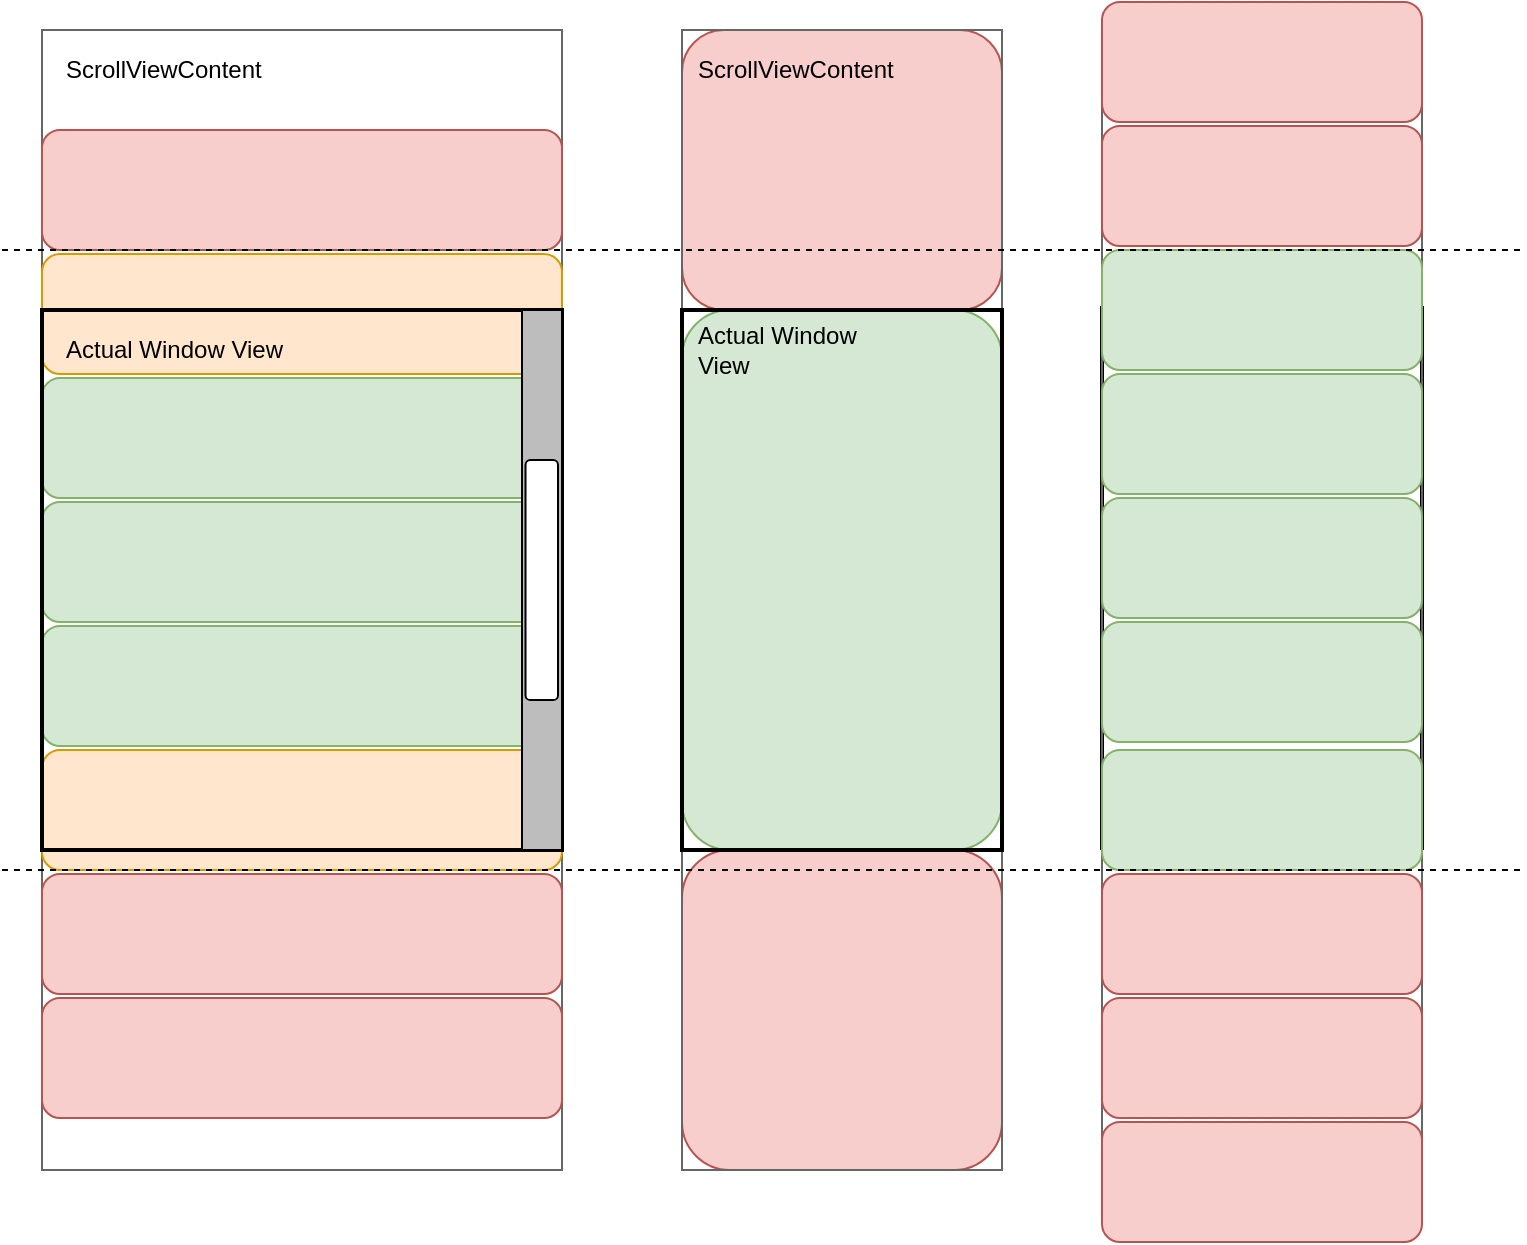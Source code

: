 <mxfile>
    <diagram id="NIw_FQb0Eef6lGzpP2gn" name="ページ1">
        <mxGraphModel dx="479" dy="927" grid="1" gridSize="10" guides="1" tooltips="1" connect="1" arrows="1" fold="1" page="1" pageScale="1" pageWidth="827" pageHeight="1169" math="0" shadow="0">
            <root>
                <mxCell id="0"/>
                <mxCell id="1" parent="0"/>
                <mxCell id="44" value="" style="whiteSpace=wrap;html=1;fillColor=none;strokeWidth=2;editable=1;" vertex="1" parent="1">
                    <mxGeometry x="570" y="439" width="160" height="270" as="geometry"/>
                </mxCell>
                <mxCell id="42" value="" style="whiteSpace=wrap;html=1;strokeColor=#666666;fontColor=#333333;fillColor=none;" vertex="1" parent="1">
                    <mxGeometry x="570" y="299" width="160" height="570" as="geometry"/>
                </mxCell>
                <mxCell id="2" value="" style="whiteSpace=wrap;html=1;strokeColor=#666666;fontColor=#333333;" parent="1" vertex="1">
                    <mxGeometry x="40" y="300" width="260" height="570" as="geometry"/>
                </mxCell>
                <mxCell id="17" value="" style="group" parent="1" vertex="1" connectable="0">
                    <mxGeometry x="40" y="350" width="260" height="494" as="geometry"/>
                </mxCell>
                <mxCell id="9" value="" style="rounded=1;whiteSpace=wrap;html=1;fillColor=#f8cecc;align=left;strokeColor=#b85450;" parent="17" vertex="1">
                    <mxGeometry y="434" width="260" height="60" as="geometry"/>
                </mxCell>
                <mxCell id="10" value="" style="rounded=1;whiteSpace=wrap;html=1;fillColor=#f8cecc;align=left;strokeColor=#b85450;" parent="17" vertex="1">
                    <mxGeometry y="372" width="260" height="60" as="geometry"/>
                </mxCell>
                <mxCell id="11" value="" style="rounded=1;whiteSpace=wrap;html=1;fillColor=#ffe6cc;align=left;strokeColor=#d79b00;" parent="17" vertex="1">
                    <mxGeometry y="310" width="260" height="60" as="geometry"/>
                </mxCell>
                <mxCell id="12" value="" style="rounded=1;whiteSpace=wrap;html=1;fillColor=#d5e8d4;align=left;strokeColor=#82b366;" parent="17" vertex="1">
                    <mxGeometry y="248" width="260" height="60" as="geometry"/>
                </mxCell>
                <mxCell id="13" value="" style="rounded=1;whiteSpace=wrap;html=1;fillColor=#d5e8d4;align=left;strokeColor=#82b366;" parent="17" vertex="1">
                    <mxGeometry y="186" width="260" height="60" as="geometry"/>
                </mxCell>
                <mxCell id="14" value="" style="rounded=1;whiteSpace=wrap;html=1;fillColor=#d5e8d4;align=left;strokeColor=#82b366;" parent="17" vertex="1">
                    <mxGeometry y="124" width="260" height="60" as="geometry"/>
                </mxCell>
                <mxCell id="15" value="" style="rounded=1;whiteSpace=wrap;html=1;fillColor=#ffe6cc;align=left;strokeColor=#d79b00;" parent="17" vertex="1">
                    <mxGeometry y="62" width="260" height="60" as="geometry"/>
                </mxCell>
                <mxCell id="16" value="" style="rounded=1;whiteSpace=wrap;html=1;fillColor=#f8cecc;align=left;strokeColor=#b85450;" parent="17" vertex="1">
                    <mxGeometry width="260" height="60" as="geometry"/>
                </mxCell>
                <mxCell id="4" value="ScrollViewContent" style="text;html=1;strokeColor=none;fillColor=none;align=left;verticalAlign=middle;whiteSpace=wrap;rounded=0;" parent="1" vertex="1">
                    <mxGeometry x="50" y="310" width="100" height="20" as="geometry"/>
                </mxCell>
                <mxCell id="5" value="" style="whiteSpace=wrap;html=1;fillColor=none;strokeWidth=2;editable=1;" parent="1" vertex="1">
                    <mxGeometry x="40" y="440" width="260" height="270" as="geometry"/>
                </mxCell>
                <mxCell id="6" value="Actual Window View" style="text;html=1;strokeColor=none;fillColor=none;align=left;verticalAlign=middle;whiteSpace=wrap;rounded=0;" parent="1" vertex="1">
                    <mxGeometry x="50" y="450" width="160" height="20" as="geometry"/>
                </mxCell>
                <mxCell id="8" value="" style="rounded=0;whiteSpace=wrap;html=1;align=left;fillColor=#BDBDBD;" parent="1" vertex="1">
                    <mxGeometry x="280" y="440" width="20" height="270" as="geometry"/>
                </mxCell>
                <mxCell id="7" value="" style="rounded=1;whiteSpace=wrap;html=1;align=left;rotation=-90;" parent="1" vertex="1">
                    <mxGeometry x="229.88" y="566.88" width="120" height="16.25" as="geometry"/>
                </mxCell>
                <mxCell id="37" value="" style="group" vertex="1" connectable="0" parent="1">
                    <mxGeometry x="360" y="300" width="160" height="570" as="geometry"/>
                </mxCell>
                <mxCell id="21" value="" style="rounded=1;whiteSpace=wrap;html=1;fillColor=#f8cecc;align=left;strokeColor=#b85450;" vertex="1" parent="37">
                    <mxGeometry y="410" width="160" height="160" as="geometry"/>
                </mxCell>
                <mxCell id="26" value="" style="rounded=1;whiteSpace=wrap;html=1;fillColor=#d5e8d4;align=left;strokeColor=#82b366;" vertex="1" parent="37">
                    <mxGeometry y="140" width="160" height="270" as="geometry"/>
                </mxCell>
                <mxCell id="28" value="" style="rounded=1;whiteSpace=wrap;html=1;fillColor=#f8cecc;align=left;strokeColor=#b85450;" vertex="1" parent="37">
                    <mxGeometry width="160" height="140" as="geometry"/>
                </mxCell>
                <mxCell id="19" value="" style="whiteSpace=wrap;html=1;strokeColor=#666666;fontColor=#333333;fillColor=none;" vertex="1" parent="37">
                    <mxGeometry width="160" height="570" as="geometry"/>
                </mxCell>
                <mxCell id="29" value="ScrollViewContent" style="text;html=1;strokeColor=none;fillColor=none;align=left;verticalAlign=middle;whiteSpace=wrap;rounded=0;" vertex="1" parent="37">
                    <mxGeometry x="6.154" y="10" width="61.538" height="20" as="geometry"/>
                </mxCell>
                <mxCell id="30" value="" style="whiteSpace=wrap;html=1;fillColor=none;strokeWidth=2;editable=1;" vertex="1" parent="37">
                    <mxGeometry y="140" width="160" height="270" as="geometry"/>
                </mxCell>
                <mxCell id="31" value="Actual Window View" style="text;html=1;strokeColor=none;fillColor=none;align=left;verticalAlign=middle;whiteSpace=wrap;rounded=0;" vertex="1" parent="37">
                    <mxGeometry x="6.154" y="150" width="98.462" height="20" as="geometry"/>
                </mxCell>
                <mxCell id="46" value="" style="rounded=1;whiteSpace=wrap;html=1;fillColor=#d5e8d4;align=left;strokeColor=#82b366;" vertex="1" parent="1">
                    <mxGeometry x="570" y="410" width="160" height="60" as="geometry"/>
                </mxCell>
                <mxCell id="48" value="" style="rounded=1;whiteSpace=wrap;html=1;fillColor=#d5e8d4;align=left;strokeColor=#82b366;" vertex="1" parent="1">
                    <mxGeometry x="570" y="472" width="160" height="60" as="geometry"/>
                </mxCell>
                <mxCell id="49" value="" style="rounded=1;whiteSpace=wrap;html=1;fillColor=#d5e8d4;align=left;strokeColor=#82b366;" vertex="1" parent="1">
                    <mxGeometry x="570" y="534" width="160" height="60" as="geometry"/>
                </mxCell>
                <mxCell id="50" value="" style="rounded=1;whiteSpace=wrap;html=1;fillColor=#d5e8d4;align=left;strokeColor=#82b366;" vertex="1" parent="1">
                    <mxGeometry x="570" y="596" width="160" height="60" as="geometry"/>
                </mxCell>
                <mxCell id="53" value="" style="rounded=1;whiteSpace=wrap;html=1;fillColor=#d5e8d4;align=left;strokeColor=#82b366;" vertex="1" parent="1">
                    <mxGeometry x="570" y="660" width="160" height="60" as="geometry"/>
                </mxCell>
                <mxCell id="54" value="" style="rounded=1;whiteSpace=wrap;html=1;fillColor=#f8cecc;align=left;strokeColor=#b85450;" vertex="1" parent="1">
                    <mxGeometry x="570" y="722" width="160" height="60" as="geometry"/>
                </mxCell>
                <mxCell id="55" value="" style="rounded=1;whiteSpace=wrap;html=1;fillColor=#f8cecc;align=left;strokeColor=#b85450;" vertex="1" parent="1">
                    <mxGeometry x="570" y="784" width="160" height="60" as="geometry"/>
                </mxCell>
                <mxCell id="56" value="" style="rounded=1;whiteSpace=wrap;html=1;fillColor=#f8cecc;align=left;strokeColor=#b85450;" vertex="1" parent="1">
                    <mxGeometry x="570" y="348" width="160" height="60" as="geometry"/>
                </mxCell>
                <mxCell id="57" value="" style="rounded=1;whiteSpace=wrap;html=1;fillColor=#f8cecc;align=left;strokeColor=#b85450;" vertex="1" parent="1">
                    <mxGeometry x="570" y="286" width="160" height="60" as="geometry"/>
                </mxCell>
                <mxCell id="58" value="" style="rounded=1;whiteSpace=wrap;html=1;fillColor=#f8cecc;align=left;strokeColor=#b85450;" vertex="1" parent="1">
                    <mxGeometry x="570" y="846" width="160" height="60" as="geometry"/>
                </mxCell>
                <mxCell id="34" value="" style="endArrow=none;dashed=1;html=1;" edge="1" parent="1">
                    <mxGeometry width="50" height="50" relative="1" as="geometry">
                        <mxPoint x="20" y="410" as="sourcePoint"/>
                        <mxPoint x="780" y="410" as="targetPoint"/>
                    </mxGeometry>
                </mxCell>
                <mxCell id="35" value="" style="endArrow=none;dashed=1;html=1;" edge="1" parent="1">
                    <mxGeometry x="570" y="299" width="50" height="50" as="geometry">
                        <mxPoint x="20" y="720" as="sourcePoint"/>
                        <mxPoint x="780" y="720" as="targetPoint"/>
                    </mxGeometry>
                </mxCell>
            </root>
        </mxGraphModel>
    </diagram>
</mxfile>